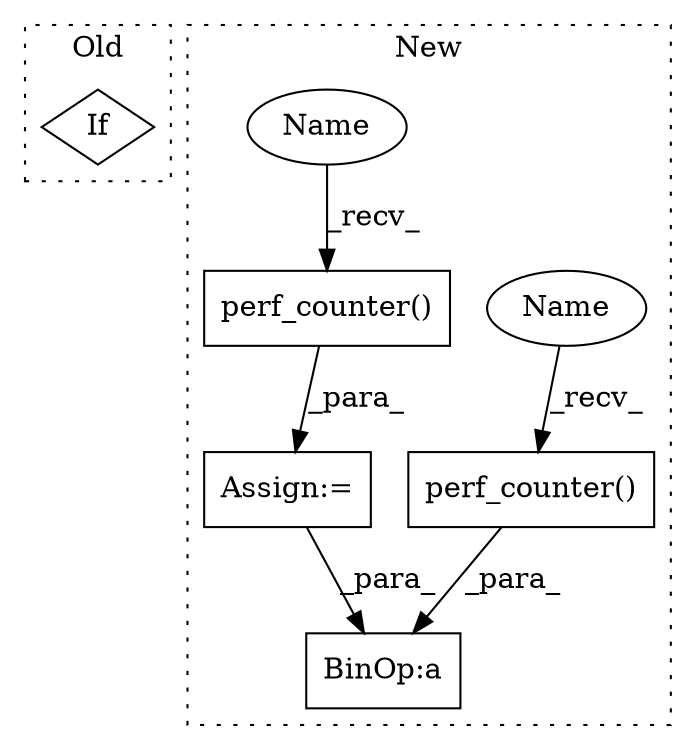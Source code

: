 digraph G {
subgraph cluster0 {
1 [label="If" a="96" s="17751" l="3" shape="diamond"];
label = "Old";
style="dotted";
}
subgraph cluster1 {
2 [label="perf_counter()" a="75" s="18013" l="19" shape="box"];
3 [label="BinOp:a" a="82" s="18032" l="3" shape="box"];
4 [label="perf_counter()" a="75" s="17881" l="19" shape="box"];
5 [label="Assign:=" a="68" s="17878" l="3" shape="box"];
6 [label="Name" a="87" s="18013" l="4" shape="ellipse"];
7 [label="Name" a="87" s="17881" l="4" shape="ellipse"];
label = "New";
style="dotted";
}
2 -> 3 [label="_para_"];
4 -> 5 [label="_para_"];
5 -> 3 [label="_para_"];
6 -> 2 [label="_recv_"];
7 -> 4 [label="_recv_"];
}